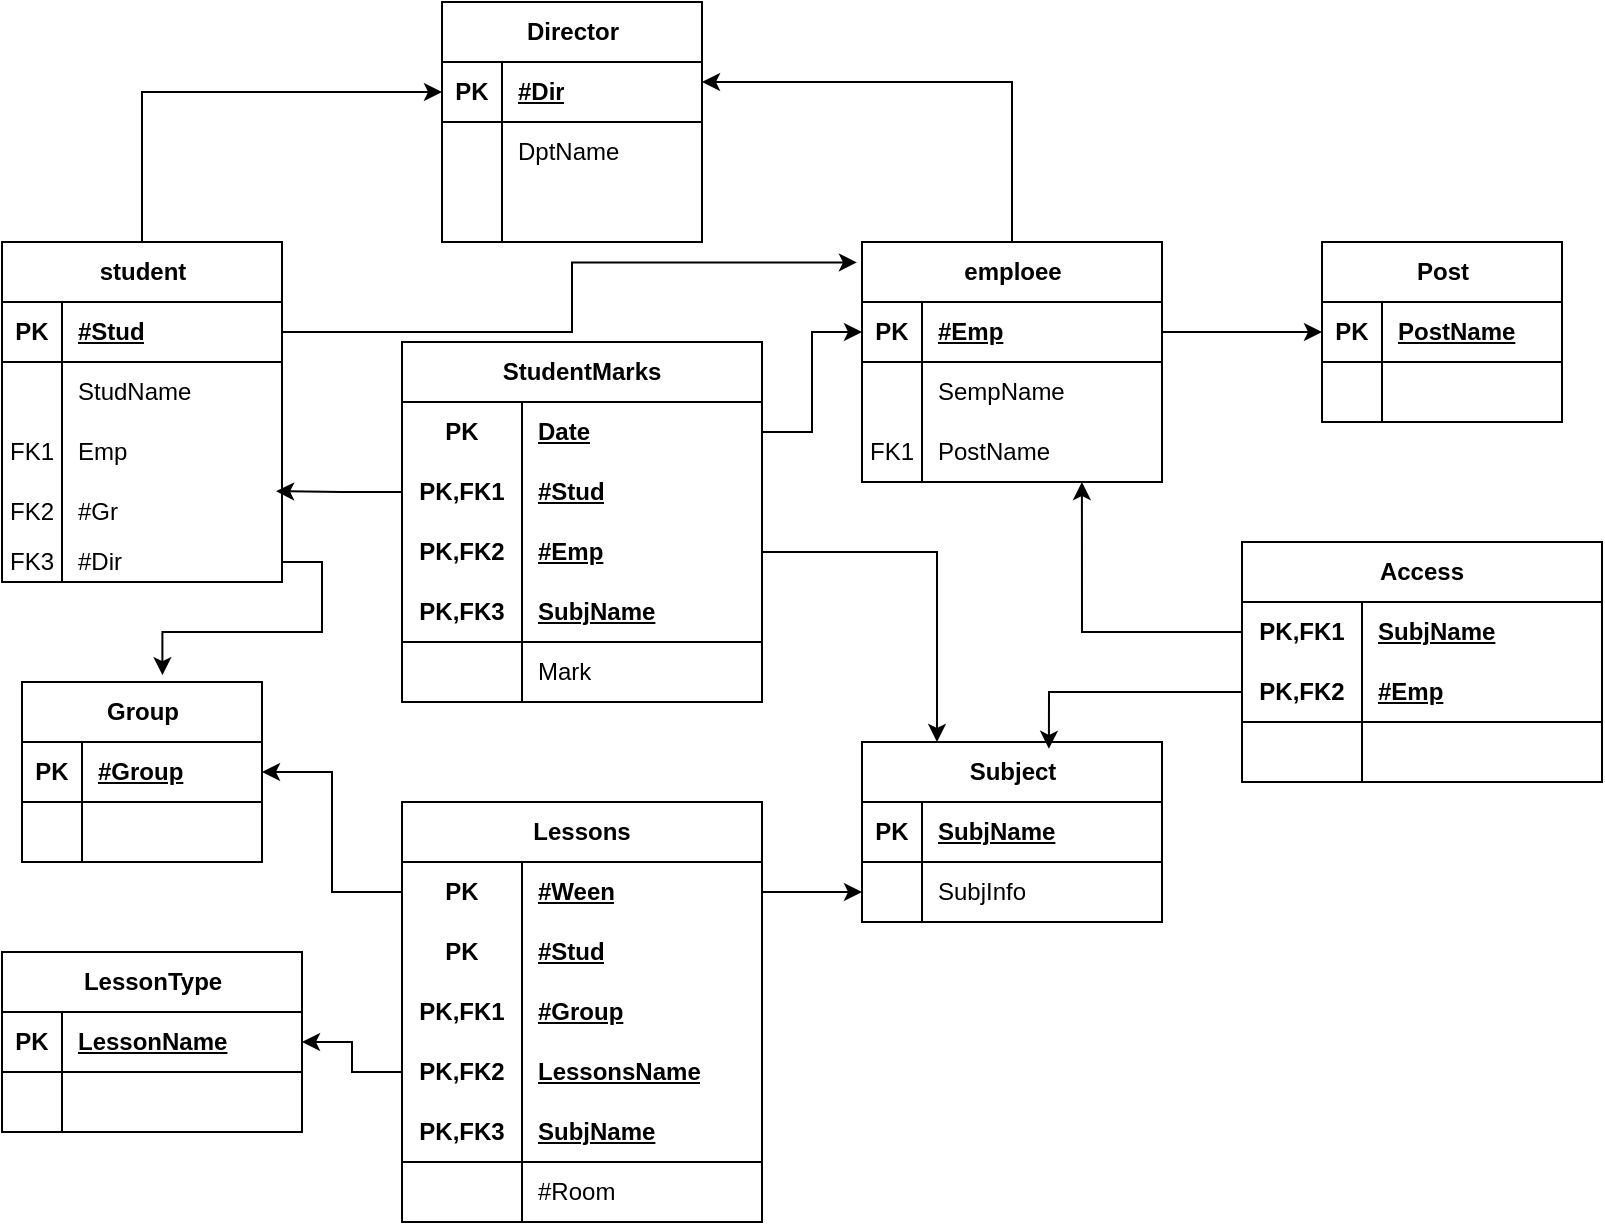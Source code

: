 <mxfile version="24.7.12">
  <diagram name="Страница — 1" id="1NoiVJl4Ck_7egewPv9v">
    <mxGraphModel dx="1339" dy="653" grid="1" gridSize="10" guides="1" tooltips="1" connect="1" arrows="1" fold="1" page="1" pageScale="1" pageWidth="827" pageHeight="1169" math="0" shadow="0">
      <root>
        <mxCell id="0" />
        <mxCell id="1" parent="0" />
        <mxCell id="KRBPMFNxO3LYWTZOtpkP-199" style="edgeStyle=orthogonalEdgeStyle;rounded=0;orthogonalLoop=1;jettySize=auto;html=1;exitX=0.5;exitY=0;exitDx=0;exitDy=0;entryX=0;entryY=0.5;entryDx=0;entryDy=0;" edge="1" parent="1" source="KRBPMFNxO3LYWTZOtpkP-5" target="KRBPMFNxO3LYWTZOtpkP-34">
          <mxGeometry relative="1" as="geometry" />
        </mxCell>
        <mxCell id="KRBPMFNxO3LYWTZOtpkP-5" value="student" style="shape=table;startSize=30;container=1;collapsible=1;childLayout=tableLayout;fixedRows=1;rowLines=0;fontStyle=1;align=center;resizeLast=1;html=1;" vertex="1" parent="1">
          <mxGeometry x="20" y="140" width="140" height="170" as="geometry" />
        </mxCell>
        <mxCell id="KRBPMFNxO3LYWTZOtpkP-6" value="" style="shape=tableRow;horizontal=0;startSize=0;swimlaneHead=0;swimlaneBody=0;fillColor=none;collapsible=0;dropTarget=0;points=[[0,0.5],[1,0.5]];portConstraint=eastwest;top=0;left=0;right=0;bottom=1;" vertex="1" parent="KRBPMFNxO3LYWTZOtpkP-5">
          <mxGeometry y="30" width="140" height="30" as="geometry" />
        </mxCell>
        <mxCell id="KRBPMFNxO3LYWTZOtpkP-7" value="PK" style="shape=partialRectangle;connectable=0;fillColor=none;top=0;left=0;bottom=0;right=0;fontStyle=1;overflow=hidden;whiteSpace=wrap;html=1;" vertex="1" parent="KRBPMFNxO3LYWTZOtpkP-6">
          <mxGeometry width="30" height="30" as="geometry">
            <mxRectangle width="30" height="30" as="alternateBounds" />
          </mxGeometry>
        </mxCell>
        <mxCell id="KRBPMFNxO3LYWTZOtpkP-8" value="#Stud" style="shape=partialRectangle;connectable=0;fillColor=none;top=0;left=0;bottom=0;right=0;align=left;spacingLeft=6;fontStyle=5;overflow=hidden;whiteSpace=wrap;html=1;" vertex="1" parent="KRBPMFNxO3LYWTZOtpkP-6">
          <mxGeometry x="30" width="110" height="30" as="geometry">
            <mxRectangle width="110" height="30" as="alternateBounds" />
          </mxGeometry>
        </mxCell>
        <mxCell id="KRBPMFNxO3LYWTZOtpkP-9" value="" style="shape=tableRow;horizontal=0;startSize=0;swimlaneHead=0;swimlaneBody=0;fillColor=none;collapsible=0;dropTarget=0;points=[[0,0.5],[1,0.5]];portConstraint=eastwest;top=0;left=0;right=0;bottom=0;" vertex="1" parent="KRBPMFNxO3LYWTZOtpkP-5">
          <mxGeometry y="60" width="140" height="30" as="geometry" />
        </mxCell>
        <mxCell id="KRBPMFNxO3LYWTZOtpkP-10" value="" style="shape=partialRectangle;connectable=0;fillColor=none;top=0;left=0;bottom=0;right=0;editable=1;overflow=hidden;whiteSpace=wrap;html=1;" vertex="1" parent="KRBPMFNxO3LYWTZOtpkP-9">
          <mxGeometry width="30" height="30" as="geometry">
            <mxRectangle width="30" height="30" as="alternateBounds" />
          </mxGeometry>
        </mxCell>
        <mxCell id="KRBPMFNxO3LYWTZOtpkP-11" value="StudName" style="shape=partialRectangle;connectable=0;fillColor=none;top=0;left=0;bottom=0;right=0;align=left;spacingLeft=6;overflow=hidden;whiteSpace=wrap;html=1;" vertex="1" parent="KRBPMFNxO3LYWTZOtpkP-9">
          <mxGeometry x="30" width="110" height="30" as="geometry">
            <mxRectangle width="110" height="30" as="alternateBounds" />
          </mxGeometry>
        </mxCell>
        <mxCell id="KRBPMFNxO3LYWTZOtpkP-12" value="" style="shape=tableRow;horizontal=0;startSize=0;swimlaneHead=0;swimlaneBody=0;fillColor=none;collapsible=0;dropTarget=0;points=[[0,0.5],[1,0.5]];portConstraint=eastwest;top=0;left=0;right=0;bottom=0;" vertex="1" parent="KRBPMFNxO3LYWTZOtpkP-5">
          <mxGeometry y="90" width="140" height="30" as="geometry" />
        </mxCell>
        <mxCell id="KRBPMFNxO3LYWTZOtpkP-13" value="FK1" style="shape=partialRectangle;connectable=0;fillColor=none;top=0;left=0;bottom=0;right=0;editable=1;overflow=hidden;whiteSpace=wrap;html=1;" vertex="1" parent="KRBPMFNxO3LYWTZOtpkP-12">
          <mxGeometry width="30" height="30" as="geometry">
            <mxRectangle width="30" height="30" as="alternateBounds" />
          </mxGeometry>
        </mxCell>
        <mxCell id="KRBPMFNxO3LYWTZOtpkP-14" value="Emp" style="shape=partialRectangle;connectable=0;fillColor=none;top=0;left=0;bottom=0;right=0;align=left;spacingLeft=6;overflow=hidden;whiteSpace=wrap;html=1;" vertex="1" parent="KRBPMFNxO3LYWTZOtpkP-12">
          <mxGeometry x="30" width="110" height="30" as="geometry">
            <mxRectangle width="110" height="30" as="alternateBounds" />
          </mxGeometry>
        </mxCell>
        <mxCell id="KRBPMFNxO3LYWTZOtpkP-15" value="" style="shape=tableRow;horizontal=0;startSize=0;swimlaneHead=0;swimlaneBody=0;fillColor=none;collapsible=0;dropTarget=0;points=[[0,0.5],[1,0.5]];portConstraint=eastwest;top=0;left=0;right=0;bottom=0;" vertex="1" parent="KRBPMFNxO3LYWTZOtpkP-5">
          <mxGeometry y="120" width="140" height="30" as="geometry" />
        </mxCell>
        <mxCell id="KRBPMFNxO3LYWTZOtpkP-16" value="FK2" style="shape=partialRectangle;connectable=0;fillColor=none;top=0;left=0;bottom=0;right=0;editable=1;overflow=hidden;whiteSpace=wrap;html=1;" vertex="1" parent="KRBPMFNxO3LYWTZOtpkP-15">
          <mxGeometry width="30" height="30" as="geometry">
            <mxRectangle width="30" height="30" as="alternateBounds" />
          </mxGeometry>
        </mxCell>
        <mxCell id="KRBPMFNxO3LYWTZOtpkP-17" value="#Gr" style="shape=partialRectangle;connectable=0;fillColor=none;top=0;left=0;bottom=0;right=0;align=left;spacingLeft=6;overflow=hidden;whiteSpace=wrap;html=1;" vertex="1" parent="KRBPMFNxO3LYWTZOtpkP-15">
          <mxGeometry x="30" width="110" height="30" as="geometry">
            <mxRectangle width="110" height="30" as="alternateBounds" />
          </mxGeometry>
        </mxCell>
        <mxCell id="KRBPMFNxO3LYWTZOtpkP-59" style="shape=tableRow;horizontal=0;startSize=0;swimlaneHead=0;swimlaneBody=0;fillColor=none;collapsible=0;dropTarget=0;points=[[0,0.5],[1,0.5]];portConstraint=eastwest;top=0;left=0;right=0;bottom=0;" vertex="1" parent="KRBPMFNxO3LYWTZOtpkP-5">
          <mxGeometry y="150" width="140" height="20" as="geometry" />
        </mxCell>
        <mxCell id="KRBPMFNxO3LYWTZOtpkP-60" value="FK3" style="shape=partialRectangle;connectable=0;fillColor=none;top=0;left=0;bottom=0;right=0;editable=1;overflow=hidden;whiteSpace=wrap;html=1;" vertex="1" parent="KRBPMFNxO3LYWTZOtpkP-59">
          <mxGeometry width="30" height="20" as="geometry">
            <mxRectangle width="30" height="20" as="alternateBounds" />
          </mxGeometry>
        </mxCell>
        <mxCell id="KRBPMFNxO3LYWTZOtpkP-61" value="#Dir" style="shape=partialRectangle;connectable=0;fillColor=none;top=0;left=0;bottom=0;right=0;align=left;spacingLeft=6;overflow=hidden;whiteSpace=wrap;html=1;" vertex="1" parent="KRBPMFNxO3LYWTZOtpkP-59">
          <mxGeometry x="30" width="110" height="20" as="geometry">
            <mxRectangle width="110" height="20" as="alternateBounds" />
          </mxGeometry>
        </mxCell>
        <mxCell id="KRBPMFNxO3LYWTZOtpkP-18" value="emploee" style="shape=table;startSize=30;container=1;collapsible=1;childLayout=tableLayout;fixedRows=1;rowLines=0;fontStyle=1;align=center;resizeLast=1;html=1;" vertex="1" parent="1">
          <mxGeometry x="450" y="140" width="150" height="120" as="geometry" />
        </mxCell>
        <mxCell id="KRBPMFNxO3LYWTZOtpkP-19" value="" style="shape=tableRow;horizontal=0;startSize=0;swimlaneHead=0;swimlaneBody=0;fillColor=none;collapsible=0;dropTarget=0;points=[[0,0.5],[1,0.5]];portConstraint=eastwest;top=0;left=0;right=0;bottom=1;" vertex="1" parent="KRBPMFNxO3LYWTZOtpkP-18">
          <mxGeometry y="30" width="150" height="30" as="geometry" />
        </mxCell>
        <mxCell id="KRBPMFNxO3LYWTZOtpkP-20" value="PK" style="shape=partialRectangle;connectable=0;fillColor=none;top=0;left=0;bottom=0;right=0;fontStyle=1;overflow=hidden;whiteSpace=wrap;html=1;" vertex="1" parent="KRBPMFNxO3LYWTZOtpkP-19">
          <mxGeometry width="30" height="30" as="geometry">
            <mxRectangle width="30" height="30" as="alternateBounds" />
          </mxGeometry>
        </mxCell>
        <mxCell id="KRBPMFNxO3LYWTZOtpkP-21" value="#Emp" style="shape=partialRectangle;connectable=0;fillColor=none;top=0;left=0;bottom=0;right=0;align=left;spacingLeft=6;fontStyle=5;overflow=hidden;whiteSpace=wrap;html=1;" vertex="1" parent="KRBPMFNxO3LYWTZOtpkP-19">
          <mxGeometry x="30" width="120" height="30" as="geometry">
            <mxRectangle width="120" height="30" as="alternateBounds" />
          </mxGeometry>
        </mxCell>
        <mxCell id="KRBPMFNxO3LYWTZOtpkP-22" value="" style="shape=tableRow;horizontal=0;startSize=0;swimlaneHead=0;swimlaneBody=0;fillColor=none;collapsible=0;dropTarget=0;points=[[0,0.5],[1,0.5]];portConstraint=eastwest;top=0;left=0;right=0;bottom=0;" vertex="1" parent="KRBPMFNxO3LYWTZOtpkP-18">
          <mxGeometry y="60" width="150" height="30" as="geometry" />
        </mxCell>
        <mxCell id="KRBPMFNxO3LYWTZOtpkP-23" value="" style="shape=partialRectangle;connectable=0;fillColor=none;top=0;left=0;bottom=0;right=0;editable=1;overflow=hidden;whiteSpace=wrap;html=1;" vertex="1" parent="KRBPMFNxO3LYWTZOtpkP-22">
          <mxGeometry width="30" height="30" as="geometry">
            <mxRectangle width="30" height="30" as="alternateBounds" />
          </mxGeometry>
        </mxCell>
        <mxCell id="KRBPMFNxO3LYWTZOtpkP-24" value="SempName" style="shape=partialRectangle;connectable=0;fillColor=none;top=0;left=0;bottom=0;right=0;align=left;spacingLeft=6;overflow=hidden;whiteSpace=wrap;html=1;" vertex="1" parent="KRBPMFNxO3LYWTZOtpkP-22">
          <mxGeometry x="30" width="120" height="30" as="geometry">
            <mxRectangle width="120" height="30" as="alternateBounds" />
          </mxGeometry>
        </mxCell>
        <mxCell id="KRBPMFNxO3LYWTZOtpkP-25" value="" style="shape=tableRow;horizontal=0;startSize=0;swimlaneHead=0;swimlaneBody=0;fillColor=none;collapsible=0;dropTarget=0;points=[[0,0.5],[1,0.5]];portConstraint=eastwest;top=0;left=0;right=0;bottom=0;" vertex="1" parent="KRBPMFNxO3LYWTZOtpkP-18">
          <mxGeometry y="90" width="150" height="30" as="geometry" />
        </mxCell>
        <mxCell id="KRBPMFNxO3LYWTZOtpkP-26" value="FK1" style="shape=partialRectangle;connectable=0;fillColor=none;top=0;left=0;bottom=0;right=0;editable=1;overflow=hidden;whiteSpace=wrap;html=1;" vertex="1" parent="KRBPMFNxO3LYWTZOtpkP-25">
          <mxGeometry width="30" height="30" as="geometry">
            <mxRectangle width="30" height="30" as="alternateBounds" />
          </mxGeometry>
        </mxCell>
        <mxCell id="KRBPMFNxO3LYWTZOtpkP-27" value="PostName" style="shape=partialRectangle;connectable=0;fillColor=none;top=0;left=0;bottom=0;right=0;align=left;spacingLeft=6;overflow=hidden;whiteSpace=wrap;html=1;" vertex="1" parent="KRBPMFNxO3LYWTZOtpkP-25">
          <mxGeometry x="30" width="120" height="30" as="geometry">
            <mxRectangle width="120" height="30" as="alternateBounds" />
          </mxGeometry>
        </mxCell>
        <mxCell id="KRBPMFNxO3LYWTZOtpkP-33" value="Director" style="shape=table;startSize=30;container=1;collapsible=1;childLayout=tableLayout;fixedRows=1;rowLines=0;fontStyle=1;align=center;resizeLast=1;html=1;" vertex="1" parent="1">
          <mxGeometry x="240" y="20" width="130" height="120" as="geometry" />
        </mxCell>
        <mxCell id="KRBPMFNxO3LYWTZOtpkP-34" value="" style="shape=tableRow;horizontal=0;startSize=0;swimlaneHead=0;swimlaneBody=0;fillColor=none;collapsible=0;dropTarget=0;points=[[0,0.5],[1,0.5]];portConstraint=eastwest;top=0;left=0;right=0;bottom=1;" vertex="1" parent="KRBPMFNxO3LYWTZOtpkP-33">
          <mxGeometry y="30" width="130" height="30" as="geometry" />
        </mxCell>
        <mxCell id="KRBPMFNxO3LYWTZOtpkP-35" value="PK" style="shape=partialRectangle;connectable=0;fillColor=none;top=0;left=0;bottom=0;right=0;fontStyle=1;overflow=hidden;whiteSpace=wrap;html=1;" vertex="1" parent="KRBPMFNxO3LYWTZOtpkP-34">
          <mxGeometry width="30" height="30" as="geometry">
            <mxRectangle width="30" height="30" as="alternateBounds" />
          </mxGeometry>
        </mxCell>
        <mxCell id="KRBPMFNxO3LYWTZOtpkP-36" value="#Dir" style="shape=partialRectangle;connectable=0;fillColor=none;top=0;left=0;bottom=0;right=0;align=left;spacingLeft=6;fontStyle=5;overflow=hidden;whiteSpace=wrap;html=1;" vertex="1" parent="KRBPMFNxO3LYWTZOtpkP-34">
          <mxGeometry x="30" width="100" height="30" as="geometry">
            <mxRectangle width="100" height="30" as="alternateBounds" />
          </mxGeometry>
        </mxCell>
        <mxCell id="KRBPMFNxO3LYWTZOtpkP-37" value="" style="shape=tableRow;horizontal=0;startSize=0;swimlaneHead=0;swimlaneBody=0;fillColor=none;collapsible=0;dropTarget=0;points=[[0,0.5],[1,0.5]];portConstraint=eastwest;top=0;left=0;right=0;bottom=0;" vertex="1" parent="KRBPMFNxO3LYWTZOtpkP-33">
          <mxGeometry y="60" width="130" height="30" as="geometry" />
        </mxCell>
        <mxCell id="KRBPMFNxO3LYWTZOtpkP-38" value="" style="shape=partialRectangle;connectable=0;fillColor=none;top=0;left=0;bottom=0;right=0;editable=1;overflow=hidden;whiteSpace=wrap;html=1;" vertex="1" parent="KRBPMFNxO3LYWTZOtpkP-37">
          <mxGeometry width="30" height="30" as="geometry">
            <mxRectangle width="30" height="30" as="alternateBounds" />
          </mxGeometry>
        </mxCell>
        <mxCell id="KRBPMFNxO3LYWTZOtpkP-39" value="DptName" style="shape=partialRectangle;connectable=0;fillColor=none;top=0;left=0;bottom=0;right=0;align=left;spacingLeft=6;overflow=hidden;whiteSpace=wrap;html=1;" vertex="1" parent="KRBPMFNxO3LYWTZOtpkP-37">
          <mxGeometry x="30" width="100" height="30" as="geometry">
            <mxRectangle width="100" height="30" as="alternateBounds" />
          </mxGeometry>
        </mxCell>
        <mxCell id="KRBPMFNxO3LYWTZOtpkP-40" value="" style="shape=tableRow;horizontal=0;startSize=0;swimlaneHead=0;swimlaneBody=0;fillColor=none;collapsible=0;dropTarget=0;points=[[0,0.5],[1,0.5]];portConstraint=eastwest;top=0;left=0;right=0;bottom=0;" vertex="1" parent="KRBPMFNxO3LYWTZOtpkP-33">
          <mxGeometry y="90" width="130" height="30" as="geometry" />
        </mxCell>
        <mxCell id="KRBPMFNxO3LYWTZOtpkP-41" value="" style="shape=partialRectangle;connectable=0;fillColor=none;top=0;left=0;bottom=0;right=0;editable=1;overflow=hidden;whiteSpace=wrap;html=1;" vertex="1" parent="KRBPMFNxO3LYWTZOtpkP-40">
          <mxGeometry width="30" height="30" as="geometry">
            <mxRectangle width="30" height="30" as="alternateBounds" />
          </mxGeometry>
        </mxCell>
        <mxCell id="KRBPMFNxO3LYWTZOtpkP-42" value="" style="shape=partialRectangle;connectable=0;fillColor=none;top=0;left=0;bottom=0;right=0;align=left;spacingLeft=6;overflow=hidden;whiteSpace=wrap;html=1;" vertex="1" parent="KRBPMFNxO3LYWTZOtpkP-40">
          <mxGeometry x="30" width="100" height="30" as="geometry">
            <mxRectangle width="100" height="30" as="alternateBounds" />
          </mxGeometry>
        </mxCell>
        <mxCell id="KRBPMFNxO3LYWTZOtpkP-68" value="Group" style="shape=table;startSize=30;container=1;collapsible=1;childLayout=tableLayout;fixedRows=1;rowLines=0;fontStyle=1;align=center;resizeLast=1;html=1;" vertex="1" parent="1">
          <mxGeometry x="30" y="360" width="120" height="90" as="geometry" />
        </mxCell>
        <mxCell id="KRBPMFNxO3LYWTZOtpkP-69" value="" style="shape=tableRow;horizontal=0;startSize=0;swimlaneHead=0;swimlaneBody=0;fillColor=none;collapsible=0;dropTarget=0;points=[[0,0.5],[1,0.5]];portConstraint=eastwest;top=0;left=0;right=0;bottom=1;" vertex="1" parent="KRBPMFNxO3LYWTZOtpkP-68">
          <mxGeometry y="30" width="120" height="30" as="geometry" />
        </mxCell>
        <mxCell id="KRBPMFNxO3LYWTZOtpkP-70" value="PK" style="shape=partialRectangle;connectable=0;fillColor=none;top=0;left=0;bottom=0;right=0;fontStyle=1;overflow=hidden;whiteSpace=wrap;html=1;" vertex="1" parent="KRBPMFNxO3LYWTZOtpkP-69">
          <mxGeometry width="30" height="30" as="geometry">
            <mxRectangle width="30" height="30" as="alternateBounds" />
          </mxGeometry>
        </mxCell>
        <mxCell id="KRBPMFNxO3LYWTZOtpkP-71" value="#Group" style="shape=partialRectangle;connectable=0;fillColor=none;top=0;left=0;bottom=0;right=0;align=left;spacingLeft=6;fontStyle=5;overflow=hidden;whiteSpace=wrap;html=1;" vertex="1" parent="KRBPMFNxO3LYWTZOtpkP-69">
          <mxGeometry x="30" width="90" height="30" as="geometry">
            <mxRectangle width="90" height="30" as="alternateBounds" />
          </mxGeometry>
        </mxCell>
        <mxCell id="KRBPMFNxO3LYWTZOtpkP-72" value="" style="shape=tableRow;horizontal=0;startSize=0;swimlaneHead=0;swimlaneBody=0;fillColor=none;collapsible=0;dropTarget=0;points=[[0,0.5],[1,0.5]];portConstraint=eastwest;top=0;left=0;right=0;bottom=0;" vertex="1" parent="KRBPMFNxO3LYWTZOtpkP-68">
          <mxGeometry y="60" width="120" height="30" as="geometry" />
        </mxCell>
        <mxCell id="KRBPMFNxO3LYWTZOtpkP-73" value="" style="shape=partialRectangle;connectable=0;fillColor=none;top=0;left=0;bottom=0;right=0;editable=1;overflow=hidden;whiteSpace=wrap;html=1;" vertex="1" parent="KRBPMFNxO3LYWTZOtpkP-72">
          <mxGeometry width="30" height="30" as="geometry">
            <mxRectangle width="30" height="30" as="alternateBounds" />
          </mxGeometry>
        </mxCell>
        <mxCell id="KRBPMFNxO3LYWTZOtpkP-74" value="" style="shape=partialRectangle;connectable=0;fillColor=none;top=0;left=0;bottom=0;right=0;align=left;spacingLeft=6;overflow=hidden;whiteSpace=wrap;html=1;" vertex="1" parent="KRBPMFNxO3LYWTZOtpkP-72">
          <mxGeometry x="30" width="90" height="30" as="geometry">
            <mxRectangle width="90" height="30" as="alternateBounds" />
          </mxGeometry>
        </mxCell>
        <mxCell id="KRBPMFNxO3LYWTZOtpkP-86" value="LessonType" style="shape=table;startSize=30;container=1;collapsible=1;childLayout=tableLayout;fixedRows=1;rowLines=0;fontStyle=1;align=center;resizeLast=1;html=1;" vertex="1" parent="1">
          <mxGeometry x="20" y="495" width="150" height="90" as="geometry" />
        </mxCell>
        <mxCell id="KRBPMFNxO3LYWTZOtpkP-87" value="" style="shape=tableRow;horizontal=0;startSize=0;swimlaneHead=0;swimlaneBody=0;fillColor=none;collapsible=0;dropTarget=0;points=[[0,0.5],[1,0.5]];portConstraint=eastwest;top=0;left=0;right=0;bottom=1;" vertex="1" parent="KRBPMFNxO3LYWTZOtpkP-86">
          <mxGeometry y="30" width="150" height="30" as="geometry" />
        </mxCell>
        <mxCell id="KRBPMFNxO3LYWTZOtpkP-88" value="PK" style="shape=partialRectangle;connectable=0;fillColor=none;top=0;left=0;bottom=0;right=0;fontStyle=1;overflow=hidden;whiteSpace=wrap;html=1;" vertex="1" parent="KRBPMFNxO3LYWTZOtpkP-87">
          <mxGeometry width="30" height="30" as="geometry">
            <mxRectangle width="30" height="30" as="alternateBounds" />
          </mxGeometry>
        </mxCell>
        <mxCell id="KRBPMFNxO3LYWTZOtpkP-89" value="LessonName" style="shape=partialRectangle;connectable=0;fillColor=none;top=0;left=0;bottom=0;right=0;align=left;spacingLeft=6;fontStyle=5;overflow=hidden;whiteSpace=wrap;html=1;" vertex="1" parent="KRBPMFNxO3LYWTZOtpkP-87">
          <mxGeometry x="30" width="120" height="30" as="geometry">
            <mxRectangle width="120" height="30" as="alternateBounds" />
          </mxGeometry>
        </mxCell>
        <mxCell id="KRBPMFNxO3LYWTZOtpkP-90" value="" style="shape=tableRow;horizontal=0;startSize=0;swimlaneHead=0;swimlaneBody=0;fillColor=none;collapsible=0;dropTarget=0;points=[[0,0.5],[1,0.5]];portConstraint=eastwest;top=0;left=0;right=0;bottom=0;" vertex="1" parent="KRBPMFNxO3LYWTZOtpkP-86">
          <mxGeometry y="60" width="150" height="30" as="geometry" />
        </mxCell>
        <mxCell id="KRBPMFNxO3LYWTZOtpkP-91" value="" style="shape=partialRectangle;connectable=0;fillColor=none;top=0;left=0;bottom=0;right=0;editable=1;overflow=hidden;whiteSpace=wrap;html=1;" vertex="1" parent="KRBPMFNxO3LYWTZOtpkP-90">
          <mxGeometry width="30" height="30" as="geometry">
            <mxRectangle width="30" height="30" as="alternateBounds" />
          </mxGeometry>
        </mxCell>
        <mxCell id="KRBPMFNxO3LYWTZOtpkP-92" value="" style="shape=partialRectangle;connectable=0;fillColor=none;top=0;left=0;bottom=0;right=0;align=left;spacingLeft=6;overflow=hidden;whiteSpace=wrap;html=1;" vertex="1" parent="KRBPMFNxO3LYWTZOtpkP-90">
          <mxGeometry x="30" width="120" height="30" as="geometry">
            <mxRectangle width="120" height="30" as="alternateBounds" />
          </mxGeometry>
        </mxCell>
        <mxCell id="KRBPMFNxO3LYWTZOtpkP-112" value="StudentMarks" style="shape=table;startSize=30;container=1;collapsible=1;childLayout=tableLayout;fixedRows=1;rowLines=0;fontStyle=1;align=center;resizeLast=1;html=1;whiteSpace=wrap;" vertex="1" parent="1">
          <mxGeometry x="220" y="190" width="180" height="180" as="geometry" />
        </mxCell>
        <mxCell id="KRBPMFNxO3LYWTZOtpkP-174" style="shape=tableRow;horizontal=0;startSize=0;swimlaneHead=0;swimlaneBody=0;fillColor=none;collapsible=0;dropTarget=0;points=[[0,0.5],[1,0.5]];portConstraint=eastwest;top=0;left=0;right=0;bottom=0;html=1;" vertex="1" parent="KRBPMFNxO3LYWTZOtpkP-112">
          <mxGeometry y="30" width="180" height="30" as="geometry" />
        </mxCell>
        <mxCell id="KRBPMFNxO3LYWTZOtpkP-175" value="PK" style="shape=partialRectangle;connectable=0;fillColor=none;top=0;left=0;bottom=0;right=0;fontStyle=1;overflow=hidden;html=1;whiteSpace=wrap;" vertex="1" parent="KRBPMFNxO3LYWTZOtpkP-174">
          <mxGeometry width="60" height="30" as="geometry">
            <mxRectangle width="60" height="30" as="alternateBounds" />
          </mxGeometry>
        </mxCell>
        <mxCell id="KRBPMFNxO3LYWTZOtpkP-176" value="Date" style="shape=partialRectangle;connectable=0;fillColor=none;top=0;left=0;bottom=0;right=0;align=left;spacingLeft=6;fontStyle=5;overflow=hidden;html=1;whiteSpace=wrap;" vertex="1" parent="KRBPMFNxO3LYWTZOtpkP-174">
          <mxGeometry x="60" width="120" height="30" as="geometry">
            <mxRectangle width="120" height="30" as="alternateBounds" />
          </mxGeometry>
        </mxCell>
        <mxCell id="KRBPMFNxO3LYWTZOtpkP-158" style="shape=tableRow;horizontal=0;startSize=0;swimlaneHead=0;swimlaneBody=0;fillColor=none;collapsible=0;dropTarget=0;points=[[0,0.5],[1,0.5]];portConstraint=eastwest;top=0;left=0;right=0;bottom=0;html=1;" vertex="1" parent="KRBPMFNxO3LYWTZOtpkP-112">
          <mxGeometry y="60" width="180" height="30" as="geometry" />
        </mxCell>
        <mxCell id="KRBPMFNxO3LYWTZOtpkP-159" value="PK,FK1" style="shape=partialRectangle;connectable=0;fillColor=none;top=0;left=0;bottom=0;right=0;fontStyle=1;overflow=hidden;html=1;whiteSpace=wrap;" vertex="1" parent="KRBPMFNxO3LYWTZOtpkP-158">
          <mxGeometry width="60" height="30" as="geometry">
            <mxRectangle width="60" height="30" as="alternateBounds" />
          </mxGeometry>
        </mxCell>
        <mxCell id="KRBPMFNxO3LYWTZOtpkP-160" value="#Stud" style="shape=partialRectangle;connectable=0;fillColor=none;top=0;left=0;bottom=0;right=0;align=left;spacingLeft=6;fontStyle=5;overflow=hidden;html=1;whiteSpace=wrap;" vertex="1" parent="KRBPMFNxO3LYWTZOtpkP-158">
          <mxGeometry x="60" width="120" height="30" as="geometry">
            <mxRectangle width="120" height="30" as="alternateBounds" />
          </mxGeometry>
        </mxCell>
        <mxCell id="KRBPMFNxO3LYWTZOtpkP-113" value="" style="shape=tableRow;horizontal=0;startSize=0;swimlaneHead=0;swimlaneBody=0;fillColor=none;collapsible=0;dropTarget=0;points=[[0,0.5],[1,0.5]];portConstraint=eastwest;top=0;left=0;right=0;bottom=0;html=1;" vertex="1" parent="KRBPMFNxO3LYWTZOtpkP-112">
          <mxGeometry y="90" width="180" height="30" as="geometry" />
        </mxCell>
        <mxCell id="KRBPMFNxO3LYWTZOtpkP-114" value="PK,FK2" style="shape=partialRectangle;connectable=0;fillColor=none;top=0;left=0;bottom=0;right=0;fontStyle=1;overflow=hidden;html=1;whiteSpace=wrap;" vertex="1" parent="KRBPMFNxO3LYWTZOtpkP-113">
          <mxGeometry width="60" height="30" as="geometry">
            <mxRectangle width="60" height="30" as="alternateBounds" />
          </mxGeometry>
        </mxCell>
        <mxCell id="KRBPMFNxO3LYWTZOtpkP-115" value="#Emp" style="shape=partialRectangle;connectable=0;fillColor=none;top=0;left=0;bottom=0;right=0;align=left;spacingLeft=6;fontStyle=5;overflow=hidden;html=1;whiteSpace=wrap;" vertex="1" parent="KRBPMFNxO3LYWTZOtpkP-113">
          <mxGeometry x="60" width="120" height="30" as="geometry">
            <mxRectangle width="120" height="30" as="alternateBounds" />
          </mxGeometry>
        </mxCell>
        <mxCell id="KRBPMFNxO3LYWTZOtpkP-116" value="" style="shape=tableRow;horizontal=0;startSize=0;swimlaneHead=0;swimlaneBody=0;fillColor=none;collapsible=0;dropTarget=0;points=[[0,0.5],[1,0.5]];portConstraint=eastwest;top=0;left=0;right=0;bottom=1;html=1;" vertex="1" parent="KRBPMFNxO3LYWTZOtpkP-112">
          <mxGeometry y="120" width="180" height="30" as="geometry" />
        </mxCell>
        <mxCell id="KRBPMFNxO3LYWTZOtpkP-117" value="PK,FK3" style="shape=partialRectangle;connectable=0;fillColor=none;top=0;left=0;bottom=0;right=0;fontStyle=1;overflow=hidden;html=1;whiteSpace=wrap;" vertex="1" parent="KRBPMFNxO3LYWTZOtpkP-116">
          <mxGeometry width="60" height="30" as="geometry">
            <mxRectangle width="60" height="30" as="alternateBounds" />
          </mxGeometry>
        </mxCell>
        <mxCell id="KRBPMFNxO3LYWTZOtpkP-118" value="SubjName" style="shape=partialRectangle;connectable=0;fillColor=none;top=0;left=0;bottom=0;right=0;align=left;spacingLeft=6;fontStyle=5;overflow=hidden;html=1;whiteSpace=wrap;" vertex="1" parent="KRBPMFNxO3LYWTZOtpkP-116">
          <mxGeometry x="60" width="120" height="30" as="geometry">
            <mxRectangle width="120" height="30" as="alternateBounds" />
          </mxGeometry>
        </mxCell>
        <mxCell id="KRBPMFNxO3LYWTZOtpkP-119" value="" style="shape=tableRow;horizontal=0;startSize=0;swimlaneHead=0;swimlaneBody=0;fillColor=none;collapsible=0;dropTarget=0;points=[[0,0.5],[1,0.5]];portConstraint=eastwest;top=0;left=0;right=0;bottom=0;html=1;" vertex="1" parent="KRBPMFNxO3LYWTZOtpkP-112">
          <mxGeometry y="150" width="180" height="30" as="geometry" />
        </mxCell>
        <mxCell id="KRBPMFNxO3LYWTZOtpkP-120" value="" style="shape=partialRectangle;connectable=0;fillColor=none;top=0;left=0;bottom=0;right=0;editable=1;overflow=hidden;html=1;whiteSpace=wrap;" vertex="1" parent="KRBPMFNxO3LYWTZOtpkP-119">
          <mxGeometry width="60" height="30" as="geometry">
            <mxRectangle width="60" height="30" as="alternateBounds" />
          </mxGeometry>
        </mxCell>
        <mxCell id="KRBPMFNxO3LYWTZOtpkP-121" value="Mark" style="shape=partialRectangle;connectable=0;fillColor=none;top=0;left=0;bottom=0;right=0;align=left;spacingLeft=6;overflow=hidden;html=1;whiteSpace=wrap;" vertex="1" parent="KRBPMFNxO3LYWTZOtpkP-119">
          <mxGeometry x="60" width="120" height="30" as="geometry">
            <mxRectangle width="120" height="30" as="alternateBounds" />
          </mxGeometry>
        </mxCell>
        <mxCell id="KRBPMFNxO3LYWTZOtpkP-132" value="Post" style="shape=table;startSize=30;container=1;collapsible=1;childLayout=tableLayout;fixedRows=1;rowLines=0;fontStyle=1;align=center;resizeLast=1;html=1;" vertex="1" parent="1">
          <mxGeometry x="680" y="140" width="120" height="90" as="geometry" />
        </mxCell>
        <mxCell id="KRBPMFNxO3LYWTZOtpkP-133" value="" style="shape=tableRow;horizontal=0;startSize=0;swimlaneHead=0;swimlaneBody=0;fillColor=none;collapsible=0;dropTarget=0;points=[[0,0.5],[1,0.5]];portConstraint=eastwest;top=0;left=0;right=0;bottom=1;" vertex="1" parent="KRBPMFNxO3LYWTZOtpkP-132">
          <mxGeometry y="30" width="120" height="30" as="geometry" />
        </mxCell>
        <mxCell id="KRBPMFNxO3LYWTZOtpkP-134" value="PK" style="shape=partialRectangle;connectable=0;fillColor=none;top=0;left=0;bottom=0;right=0;fontStyle=1;overflow=hidden;whiteSpace=wrap;html=1;" vertex="1" parent="KRBPMFNxO3LYWTZOtpkP-133">
          <mxGeometry width="30" height="30" as="geometry">
            <mxRectangle width="30" height="30" as="alternateBounds" />
          </mxGeometry>
        </mxCell>
        <mxCell id="KRBPMFNxO3LYWTZOtpkP-135" value="PostName" style="shape=partialRectangle;connectable=0;fillColor=none;top=0;left=0;bottom=0;right=0;align=left;spacingLeft=6;fontStyle=5;overflow=hidden;whiteSpace=wrap;html=1;" vertex="1" parent="KRBPMFNxO3LYWTZOtpkP-133">
          <mxGeometry x="30" width="90" height="30" as="geometry">
            <mxRectangle width="90" height="30" as="alternateBounds" />
          </mxGeometry>
        </mxCell>
        <mxCell id="KRBPMFNxO3LYWTZOtpkP-136" value="" style="shape=tableRow;horizontal=0;startSize=0;swimlaneHead=0;swimlaneBody=0;fillColor=none;collapsible=0;dropTarget=0;points=[[0,0.5],[1,0.5]];portConstraint=eastwest;top=0;left=0;right=0;bottom=0;" vertex="1" parent="KRBPMFNxO3LYWTZOtpkP-132">
          <mxGeometry y="60" width="120" height="30" as="geometry" />
        </mxCell>
        <mxCell id="KRBPMFNxO3LYWTZOtpkP-137" value="" style="shape=partialRectangle;connectable=0;fillColor=none;top=0;left=0;bottom=0;right=0;editable=1;overflow=hidden;whiteSpace=wrap;html=1;" vertex="1" parent="KRBPMFNxO3LYWTZOtpkP-136">
          <mxGeometry width="30" height="30" as="geometry">
            <mxRectangle width="30" height="30" as="alternateBounds" />
          </mxGeometry>
        </mxCell>
        <mxCell id="KRBPMFNxO3LYWTZOtpkP-138" value="" style="shape=partialRectangle;connectable=0;fillColor=none;top=0;left=0;bottom=0;right=0;align=left;spacingLeft=6;overflow=hidden;whiteSpace=wrap;html=1;" vertex="1" parent="KRBPMFNxO3LYWTZOtpkP-136">
          <mxGeometry x="30" width="90" height="30" as="geometry">
            <mxRectangle width="90" height="30" as="alternateBounds" />
          </mxGeometry>
        </mxCell>
        <mxCell id="KRBPMFNxO3LYWTZOtpkP-145" value="Access" style="shape=table;startSize=30;container=1;collapsible=1;childLayout=tableLayout;fixedRows=1;rowLines=0;fontStyle=1;align=center;resizeLast=1;html=1;whiteSpace=wrap;" vertex="1" parent="1">
          <mxGeometry x="640" y="290" width="180" height="120" as="geometry" />
        </mxCell>
        <mxCell id="KRBPMFNxO3LYWTZOtpkP-146" value="" style="shape=tableRow;horizontal=0;startSize=0;swimlaneHead=0;swimlaneBody=0;fillColor=none;collapsible=0;dropTarget=0;points=[[0,0.5],[1,0.5]];portConstraint=eastwest;top=0;left=0;right=0;bottom=0;html=1;" vertex="1" parent="KRBPMFNxO3LYWTZOtpkP-145">
          <mxGeometry y="30" width="180" height="30" as="geometry" />
        </mxCell>
        <mxCell id="KRBPMFNxO3LYWTZOtpkP-147" value="PK,FK1" style="shape=partialRectangle;connectable=0;fillColor=none;top=0;left=0;bottom=0;right=0;fontStyle=1;overflow=hidden;html=1;whiteSpace=wrap;" vertex="1" parent="KRBPMFNxO3LYWTZOtpkP-146">
          <mxGeometry width="60" height="30" as="geometry">
            <mxRectangle width="60" height="30" as="alternateBounds" />
          </mxGeometry>
        </mxCell>
        <mxCell id="KRBPMFNxO3LYWTZOtpkP-148" value="SubjName" style="shape=partialRectangle;connectable=0;fillColor=none;top=0;left=0;bottom=0;right=0;align=left;spacingLeft=6;fontStyle=5;overflow=hidden;html=1;whiteSpace=wrap;" vertex="1" parent="KRBPMFNxO3LYWTZOtpkP-146">
          <mxGeometry x="60" width="120" height="30" as="geometry">
            <mxRectangle width="120" height="30" as="alternateBounds" />
          </mxGeometry>
        </mxCell>
        <mxCell id="KRBPMFNxO3LYWTZOtpkP-149" value="" style="shape=tableRow;horizontal=0;startSize=0;swimlaneHead=0;swimlaneBody=0;fillColor=none;collapsible=0;dropTarget=0;points=[[0,0.5],[1,0.5]];portConstraint=eastwest;top=0;left=0;right=0;bottom=1;html=1;" vertex="1" parent="KRBPMFNxO3LYWTZOtpkP-145">
          <mxGeometry y="60" width="180" height="30" as="geometry" />
        </mxCell>
        <mxCell id="KRBPMFNxO3LYWTZOtpkP-150" value="PK,FK2" style="shape=partialRectangle;connectable=0;fillColor=none;top=0;left=0;bottom=0;right=0;fontStyle=1;overflow=hidden;html=1;whiteSpace=wrap;" vertex="1" parent="KRBPMFNxO3LYWTZOtpkP-149">
          <mxGeometry width="60" height="30" as="geometry">
            <mxRectangle width="60" height="30" as="alternateBounds" />
          </mxGeometry>
        </mxCell>
        <mxCell id="KRBPMFNxO3LYWTZOtpkP-151" value="#Emp" style="shape=partialRectangle;connectable=0;fillColor=none;top=0;left=0;bottom=0;right=0;align=left;spacingLeft=6;fontStyle=5;overflow=hidden;html=1;whiteSpace=wrap;" vertex="1" parent="KRBPMFNxO3LYWTZOtpkP-149">
          <mxGeometry x="60" width="120" height="30" as="geometry">
            <mxRectangle width="120" height="30" as="alternateBounds" />
          </mxGeometry>
        </mxCell>
        <mxCell id="KRBPMFNxO3LYWTZOtpkP-152" value="" style="shape=tableRow;horizontal=0;startSize=0;swimlaneHead=0;swimlaneBody=0;fillColor=none;collapsible=0;dropTarget=0;points=[[0,0.5],[1,0.5]];portConstraint=eastwest;top=0;left=0;right=0;bottom=0;html=1;" vertex="1" parent="KRBPMFNxO3LYWTZOtpkP-145">
          <mxGeometry y="90" width="180" height="30" as="geometry" />
        </mxCell>
        <mxCell id="KRBPMFNxO3LYWTZOtpkP-153" value="" style="shape=partialRectangle;connectable=0;fillColor=none;top=0;left=0;bottom=0;right=0;editable=1;overflow=hidden;html=1;whiteSpace=wrap;" vertex="1" parent="KRBPMFNxO3LYWTZOtpkP-152">
          <mxGeometry width="60" height="30" as="geometry">
            <mxRectangle width="60" height="30" as="alternateBounds" />
          </mxGeometry>
        </mxCell>
        <mxCell id="KRBPMFNxO3LYWTZOtpkP-154" value="" style="shape=partialRectangle;connectable=0;fillColor=none;top=0;left=0;bottom=0;right=0;align=left;spacingLeft=6;overflow=hidden;html=1;whiteSpace=wrap;" vertex="1" parent="KRBPMFNxO3LYWTZOtpkP-152">
          <mxGeometry x="60" width="120" height="30" as="geometry">
            <mxRectangle width="120" height="30" as="alternateBounds" />
          </mxGeometry>
        </mxCell>
        <mxCell id="KRBPMFNxO3LYWTZOtpkP-161" value="Subject" style="shape=table;startSize=30;container=1;collapsible=1;childLayout=tableLayout;fixedRows=1;rowLines=0;fontStyle=1;align=center;resizeLast=1;html=1;" vertex="1" parent="1">
          <mxGeometry x="450" y="390" width="150" height="90" as="geometry" />
        </mxCell>
        <mxCell id="KRBPMFNxO3LYWTZOtpkP-162" value="" style="shape=tableRow;horizontal=0;startSize=0;swimlaneHead=0;swimlaneBody=0;fillColor=none;collapsible=0;dropTarget=0;points=[[0,0.5],[1,0.5]];portConstraint=eastwest;top=0;left=0;right=0;bottom=1;" vertex="1" parent="KRBPMFNxO3LYWTZOtpkP-161">
          <mxGeometry y="30" width="150" height="30" as="geometry" />
        </mxCell>
        <mxCell id="KRBPMFNxO3LYWTZOtpkP-163" value="PK" style="shape=partialRectangle;connectable=0;fillColor=none;top=0;left=0;bottom=0;right=0;fontStyle=1;overflow=hidden;whiteSpace=wrap;html=1;" vertex="1" parent="KRBPMFNxO3LYWTZOtpkP-162">
          <mxGeometry width="30" height="30" as="geometry">
            <mxRectangle width="30" height="30" as="alternateBounds" />
          </mxGeometry>
        </mxCell>
        <mxCell id="KRBPMFNxO3LYWTZOtpkP-164" value="SubjName" style="shape=partialRectangle;connectable=0;fillColor=none;top=0;left=0;bottom=0;right=0;align=left;spacingLeft=6;fontStyle=5;overflow=hidden;whiteSpace=wrap;html=1;" vertex="1" parent="KRBPMFNxO3LYWTZOtpkP-162">
          <mxGeometry x="30" width="120" height="30" as="geometry">
            <mxRectangle width="120" height="30" as="alternateBounds" />
          </mxGeometry>
        </mxCell>
        <mxCell id="KRBPMFNxO3LYWTZOtpkP-165" value="" style="shape=tableRow;horizontal=0;startSize=0;swimlaneHead=0;swimlaneBody=0;fillColor=none;collapsible=0;dropTarget=0;points=[[0,0.5],[1,0.5]];portConstraint=eastwest;top=0;left=0;right=0;bottom=0;" vertex="1" parent="KRBPMFNxO3LYWTZOtpkP-161">
          <mxGeometry y="60" width="150" height="30" as="geometry" />
        </mxCell>
        <mxCell id="KRBPMFNxO3LYWTZOtpkP-166" value="" style="shape=partialRectangle;connectable=0;fillColor=none;top=0;left=0;bottom=0;right=0;editable=1;overflow=hidden;whiteSpace=wrap;html=1;" vertex="1" parent="KRBPMFNxO3LYWTZOtpkP-165">
          <mxGeometry width="30" height="30" as="geometry">
            <mxRectangle width="30" height="30" as="alternateBounds" />
          </mxGeometry>
        </mxCell>
        <mxCell id="KRBPMFNxO3LYWTZOtpkP-167" value="SubjInfo" style="shape=partialRectangle;connectable=0;fillColor=none;top=0;left=0;bottom=0;right=0;align=left;spacingLeft=6;overflow=hidden;whiteSpace=wrap;html=1;" vertex="1" parent="KRBPMFNxO3LYWTZOtpkP-165">
          <mxGeometry x="30" width="120" height="30" as="geometry">
            <mxRectangle width="120" height="30" as="alternateBounds" />
          </mxGeometry>
        </mxCell>
        <mxCell id="KRBPMFNxO3LYWTZOtpkP-177" value="Lessons" style="shape=table;startSize=30;container=1;collapsible=1;childLayout=tableLayout;fixedRows=1;rowLines=0;fontStyle=1;align=center;resizeLast=1;html=1;whiteSpace=wrap;" vertex="1" parent="1">
          <mxGeometry x="220" y="420" width="180" height="210" as="geometry" />
        </mxCell>
        <mxCell id="KRBPMFNxO3LYWTZOtpkP-196" style="shape=tableRow;horizontal=0;startSize=0;swimlaneHead=0;swimlaneBody=0;fillColor=none;collapsible=0;dropTarget=0;points=[[0,0.5],[1,0.5]];portConstraint=eastwest;top=0;left=0;right=0;bottom=0;html=1;" vertex="1" parent="KRBPMFNxO3LYWTZOtpkP-177">
          <mxGeometry y="30" width="180" height="30" as="geometry" />
        </mxCell>
        <mxCell id="KRBPMFNxO3LYWTZOtpkP-197" value="PK" style="shape=partialRectangle;connectable=0;fillColor=none;top=0;left=0;bottom=0;right=0;fontStyle=1;overflow=hidden;html=1;whiteSpace=wrap;" vertex="1" parent="KRBPMFNxO3LYWTZOtpkP-196">
          <mxGeometry width="60" height="30" as="geometry">
            <mxRectangle width="60" height="30" as="alternateBounds" />
          </mxGeometry>
        </mxCell>
        <mxCell id="KRBPMFNxO3LYWTZOtpkP-198" value="#Ween" style="shape=partialRectangle;connectable=0;fillColor=none;top=0;left=0;bottom=0;right=0;align=left;spacingLeft=6;fontStyle=5;overflow=hidden;html=1;whiteSpace=wrap;" vertex="1" parent="KRBPMFNxO3LYWTZOtpkP-196">
          <mxGeometry x="60" width="120" height="30" as="geometry">
            <mxRectangle width="120" height="30" as="alternateBounds" />
          </mxGeometry>
        </mxCell>
        <mxCell id="KRBPMFNxO3LYWTZOtpkP-193" style="shape=tableRow;horizontal=0;startSize=0;swimlaneHead=0;swimlaneBody=0;fillColor=none;collapsible=0;dropTarget=0;points=[[0,0.5],[1,0.5]];portConstraint=eastwest;top=0;left=0;right=0;bottom=0;html=1;" vertex="1" parent="KRBPMFNxO3LYWTZOtpkP-177">
          <mxGeometry y="60" width="180" height="30" as="geometry" />
        </mxCell>
        <mxCell id="KRBPMFNxO3LYWTZOtpkP-194" value="PK" style="shape=partialRectangle;connectable=0;fillColor=none;top=0;left=0;bottom=0;right=0;fontStyle=1;overflow=hidden;html=1;whiteSpace=wrap;" vertex="1" parent="KRBPMFNxO3LYWTZOtpkP-193">
          <mxGeometry width="60" height="30" as="geometry">
            <mxRectangle width="60" height="30" as="alternateBounds" />
          </mxGeometry>
        </mxCell>
        <mxCell id="KRBPMFNxO3LYWTZOtpkP-195" value="#Stud" style="shape=partialRectangle;connectable=0;fillColor=none;top=0;left=0;bottom=0;right=0;align=left;spacingLeft=6;fontStyle=5;overflow=hidden;html=1;whiteSpace=wrap;" vertex="1" parent="KRBPMFNxO3LYWTZOtpkP-193">
          <mxGeometry x="60" width="120" height="30" as="geometry">
            <mxRectangle width="120" height="30" as="alternateBounds" />
          </mxGeometry>
        </mxCell>
        <mxCell id="KRBPMFNxO3LYWTZOtpkP-190" style="shape=tableRow;horizontal=0;startSize=0;swimlaneHead=0;swimlaneBody=0;fillColor=none;collapsible=0;dropTarget=0;points=[[0,0.5],[1,0.5]];portConstraint=eastwest;top=0;left=0;right=0;bottom=0;html=1;" vertex="1" parent="KRBPMFNxO3LYWTZOtpkP-177">
          <mxGeometry y="90" width="180" height="30" as="geometry" />
        </mxCell>
        <mxCell id="KRBPMFNxO3LYWTZOtpkP-191" value="PK,FK1" style="shape=partialRectangle;connectable=0;fillColor=none;top=0;left=0;bottom=0;right=0;fontStyle=1;overflow=hidden;html=1;whiteSpace=wrap;" vertex="1" parent="KRBPMFNxO3LYWTZOtpkP-190">
          <mxGeometry width="60" height="30" as="geometry">
            <mxRectangle width="60" height="30" as="alternateBounds" />
          </mxGeometry>
        </mxCell>
        <mxCell id="KRBPMFNxO3LYWTZOtpkP-192" value="#Group" style="shape=partialRectangle;connectable=0;fillColor=none;top=0;left=0;bottom=0;right=0;align=left;spacingLeft=6;fontStyle=5;overflow=hidden;html=1;whiteSpace=wrap;" vertex="1" parent="KRBPMFNxO3LYWTZOtpkP-190">
          <mxGeometry x="60" width="120" height="30" as="geometry">
            <mxRectangle width="120" height="30" as="alternateBounds" />
          </mxGeometry>
        </mxCell>
        <mxCell id="KRBPMFNxO3LYWTZOtpkP-178" value="" style="shape=tableRow;horizontal=0;startSize=0;swimlaneHead=0;swimlaneBody=0;fillColor=none;collapsible=0;dropTarget=0;points=[[0,0.5],[1,0.5]];portConstraint=eastwest;top=0;left=0;right=0;bottom=0;html=1;" vertex="1" parent="KRBPMFNxO3LYWTZOtpkP-177">
          <mxGeometry y="120" width="180" height="30" as="geometry" />
        </mxCell>
        <mxCell id="KRBPMFNxO3LYWTZOtpkP-179" value="PK,FK2" style="shape=partialRectangle;connectable=0;fillColor=none;top=0;left=0;bottom=0;right=0;fontStyle=1;overflow=hidden;html=1;whiteSpace=wrap;" vertex="1" parent="KRBPMFNxO3LYWTZOtpkP-178">
          <mxGeometry width="60" height="30" as="geometry">
            <mxRectangle width="60" height="30" as="alternateBounds" />
          </mxGeometry>
        </mxCell>
        <mxCell id="KRBPMFNxO3LYWTZOtpkP-180" value="LessonsName" style="shape=partialRectangle;connectable=0;fillColor=none;top=0;left=0;bottom=0;right=0;align=left;spacingLeft=6;fontStyle=5;overflow=hidden;html=1;whiteSpace=wrap;" vertex="1" parent="KRBPMFNxO3LYWTZOtpkP-178">
          <mxGeometry x="60" width="120" height="30" as="geometry">
            <mxRectangle width="120" height="30" as="alternateBounds" />
          </mxGeometry>
        </mxCell>
        <mxCell id="KRBPMFNxO3LYWTZOtpkP-181" value="" style="shape=tableRow;horizontal=0;startSize=0;swimlaneHead=0;swimlaneBody=0;fillColor=none;collapsible=0;dropTarget=0;points=[[0,0.5],[1,0.5]];portConstraint=eastwest;top=0;left=0;right=0;bottom=1;html=1;" vertex="1" parent="KRBPMFNxO3LYWTZOtpkP-177">
          <mxGeometry y="150" width="180" height="30" as="geometry" />
        </mxCell>
        <mxCell id="KRBPMFNxO3LYWTZOtpkP-182" value="PK,FK3" style="shape=partialRectangle;connectable=0;fillColor=none;top=0;left=0;bottom=0;right=0;fontStyle=1;overflow=hidden;html=1;whiteSpace=wrap;" vertex="1" parent="KRBPMFNxO3LYWTZOtpkP-181">
          <mxGeometry width="60" height="30" as="geometry">
            <mxRectangle width="60" height="30" as="alternateBounds" />
          </mxGeometry>
        </mxCell>
        <mxCell id="KRBPMFNxO3LYWTZOtpkP-183" value="SubjName" style="shape=partialRectangle;connectable=0;fillColor=none;top=0;left=0;bottom=0;right=0;align=left;spacingLeft=6;fontStyle=5;overflow=hidden;html=1;whiteSpace=wrap;" vertex="1" parent="KRBPMFNxO3LYWTZOtpkP-181">
          <mxGeometry x="60" width="120" height="30" as="geometry">
            <mxRectangle width="120" height="30" as="alternateBounds" />
          </mxGeometry>
        </mxCell>
        <mxCell id="KRBPMFNxO3LYWTZOtpkP-184" value="" style="shape=tableRow;horizontal=0;startSize=0;swimlaneHead=0;swimlaneBody=0;fillColor=none;collapsible=0;dropTarget=0;points=[[0,0.5],[1,0.5]];portConstraint=eastwest;top=0;left=0;right=0;bottom=0;html=1;" vertex="1" parent="KRBPMFNxO3LYWTZOtpkP-177">
          <mxGeometry y="180" width="180" height="30" as="geometry" />
        </mxCell>
        <mxCell id="KRBPMFNxO3LYWTZOtpkP-185" value="" style="shape=partialRectangle;connectable=0;fillColor=none;top=0;left=0;bottom=0;right=0;editable=1;overflow=hidden;html=1;whiteSpace=wrap;" vertex="1" parent="KRBPMFNxO3LYWTZOtpkP-184">
          <mxGeometry width="60" height="30" as="geometry">
            <mxRectangle width="60" height="30" as="alternateBounds" />
          </mxGeometry>
        </mxCell>
        <mxCell id="KRBPMFNxO3LYWTZOtpkP-186" value="#Room" style="shape=partialRectangle;connectable=0;fillColor=none;top=0;left=0;bottom=0;right=0;align=left;spacingLeft=6;overflow=hidden;html=1;whiteSpace=wrap;" vertex="1" parent="KRBPMFNxO3LYWTZOtpkP-184">
          <mxGeometry x="60" width="120" height="30" as="geometry">
            <mxRectangle width="120" height="30" as="alternateBounds" />
          </mxGeometry>
        </mxCell>
        <mxCell id="KRBPMFNxO3LYWTZOtpkP-200" style="edgeStyle=orthogonalEdgeStyle;rounded=0;orthogonalLoop=1;jettySize=auto;html=1;exitX=0.5;exitY=0;exitDx=0;exitDy=0;entryX=1;entryY=0.333;entryDx=0;entryDy=0;entryPerimeter=0;" edge="1" parent="1" source="KRBPMFNxO3LYWTZOtpkP-18" target="KRBPMFNxO3LYWTZOtpkP-34">
          <mxGeometry relative="1" as="geometry" />
        </mxCell>
        <mxCell id="KRBPMFNxO3LYWTZOtpkP-202" style="edgeStyle=orthogonalEdgeStyle;rounded=0;orthogonalLoop=1;jettySize=auto;html=1;exitX=1;exitY=0.5;exitDx=0;exitDy=0;entryX=-0.017;entryY=0.085;entryDx=0;entryDy=0;entryPerimeter=0;" edge="1" parent="1" source="KRBPMFNxO3LYWTZOtpkP-6" target="KRBPMFNxO3LYWTZOtpkP-18">
          <mxGeometry relative="1" as="geometry" />
        </mxCell>
        <mxCell id="KRBPMFNxO3LYWTZOtpkP-203" style="edgeStyle=orthogonalEdgeStyle;rounded=0;orthogonalLoop=1;jettySize=auto;html=1;exitX=1;exitY=0.5;exitDx=0;exitDy=0;entryX=0;entryY=0.5;entryDx=0;entryDy=0;" edge="1" parent="1" source="KRBPMFNxO3LYWTZOtpkP-174" target="KRBPMFNxO3LYWTZOtpkP-19">
          <mxGeometry relative="1" as="geometry" />
        </mxCell>
        <mxCell id="KRBPMFNxO3LYWTZOtpkP-206" style="edgeStyle=orthogonalEdgeStyle;rounded=0;orthogonalLoop=1;jettySize=auto;html=1;exitX=0;exitY=0.5;exitDx=0;exitDy=0;entryX=0.979;entryY=0.153;entryDx=0;entryDy=0;entryPerimeter=0;" edge="1" parent="1" source="KRBPMFNxO3LYWTZOtpkP-158" target="KRBPMFNxO3LYWTZOtpkP-15">
          <mxGeometry relative="1" as="geometry" />
        </mxCell>
        <mxCell id="KRBPMFNxO3LYWTZOtpkP-207" style="edgeStyle=orthogonalEdgeStyle;rounded=0;orthogonalLoop=1;jettySize=auto;html=1;exitX=0;exitY=0.5;exitDx=0;exitDy=0;entryX=1;entryY=0.5;entryDx=0;entryDy=0;" edge="1" parent="1" source="KRBPMFNxO3LYWTZOtpkP-196" target="KRBPMFNxO3LYWTZOtpkP-69">
          <mxGeometry relative="1" as="geometry" />
        </mxCell>
        <mxCell id="KRBPMFNxO3LYWTZOtpkP-208" style="edgeStyle=orthogonalEdgeStyle;rounded=0;orthogonalLoop=1;jettySize=auto;html=1;exitX=1;exitY=0.5;exitDx=0;exitDy=0;entryX=0.585;entryY=-0.038;entryDx=0;entryDy=0;entryPerimeter=0;" edge="1" parent="1" source="KRBPMFNxO3LYWTZOtpkP-59" target="KRBPMFNxO3LYWTZOtpkP-68">
          <mxGeometry relative="1" as="geometry" />
        </mxCell>
        <mxCell id="KRBPMFNxO3LYWTZOtpkP-209" style="edgeStyle=orthogonalEdgeStyle;rounded=0;orthogonalLoop=1;jettySize=auto;html=1;exitX=1;exitY=0.5;exitDx=0;exitDy=0;entryX=0.25;entryY=0;entryDx=0;entryDy=0;" edge="1" parent="1" source="KRBPMFNxO3LYWTZOtpkP-113" target="KRBPMFNxO3LYWTZOtpkP-161">
          <mxGeometry relative="1" as="geometry" />
        </mxCell>
        <mxCell id="KRBPMFNxO3LYWTZOtpkP-210" style="edgeStyle=orthogonalEdgeStyle;rounded=0;orthogonalLoop=1;jettySize=auto;html=1;exitX=1;exitY=0.5;exitDx=0;exitDy=0;entryX=0;entryY=0.5;entryDx=0;entryDy=0;" edge="1" parent="1" source="KRBPMFNxO3LYWTZOtpkP-19" target="KRBPMFNxO3LYWTZOtpkP-133">
          <mxGeometry relative="1" as="geometry" />
        </mxCell>
        <mxCell id="KRBPMFNxO3LYWTZOtpkP-211" style="edgeStyle=orthogonalEdgeStyle;rounded=0;orthogonalLoop=1;jettySize=auto;html=1;exitX=0;exitY=0.5;exitDx=0;exitDy=0;entryX=0.733;entryY=1;entryDx=0;entryDy=0;entryPerimeter=0;" edge="1" parent="1" source="KRBPMFNxO3LYWTZOtpkP-146" target="KRBPMFNxO3LYWTZOtpkP-25">
          <mxGeometry relative="1" as="geometry" />
        </mxCell>
        <mxCell id="KRBPMFNxO3LYWTZOtpkP-213" style="edgeStyle=orthogonalEdgeStyle;rounded=0;orthogonalLoop=1;jettySize=auto;html=1;exitX=0;exitY=0.5;exitDx=0;exitDy=0;entryX=0.623;entryY=0.038;entryDx=0;entryDy=0;entryPerimeter=0;" edge="1" parent="1" source="KRBPMFNxO3LYWTZOtpkP-149" target="KRBPMFNxO3LYWTZOtpkP-161">
          <mxGeometry relative="1" as="geometry" />
        </mxCell>
        <mxCell id="KRBPMFNxO3LYWTZOtpkP-214" style="edgeStyle=orthogonalEdgeStyle;rounded=0;orthogonalLoop=1;jettySize=auto;html=1;exitX=0;exitY=0.5;exitDx=0;exitDy=0;entryX=1;entryY=0.5;entryDx=0;entryDy=0;" edge="1" parent="1" source="KRBPMFNxO3LYWTZOtpkP-178" target="KRBPMFNxO3LYWTZOtpkP-87">
          <mxGeometry relative="1" as="geometry" />
        </mxCell>
        <mxCell id="KRBPMFNxO3LYWTZOtpkP-215" style="edgeStyle=orthogonalEdgeStyle;rounded=0;orthogonalLoop=1;jettySize=auto;html=1;exitX=1;exitY=0.5;exitDx=0;exitDy=0;entryX=0;entryY=0.5;entryDx=0;entryDy=0;" edge="1" parent="1" source="KRBPMFNxO3LYWTZOtpkP-196" target="KRBPMFNxO3LYWTZOtpkP-165">
          <mxGeometry relative="1" as="geometry" />
        </mxCell>
      </root>
    </mxGraphModel>
  </diagram>
</mxfile>
